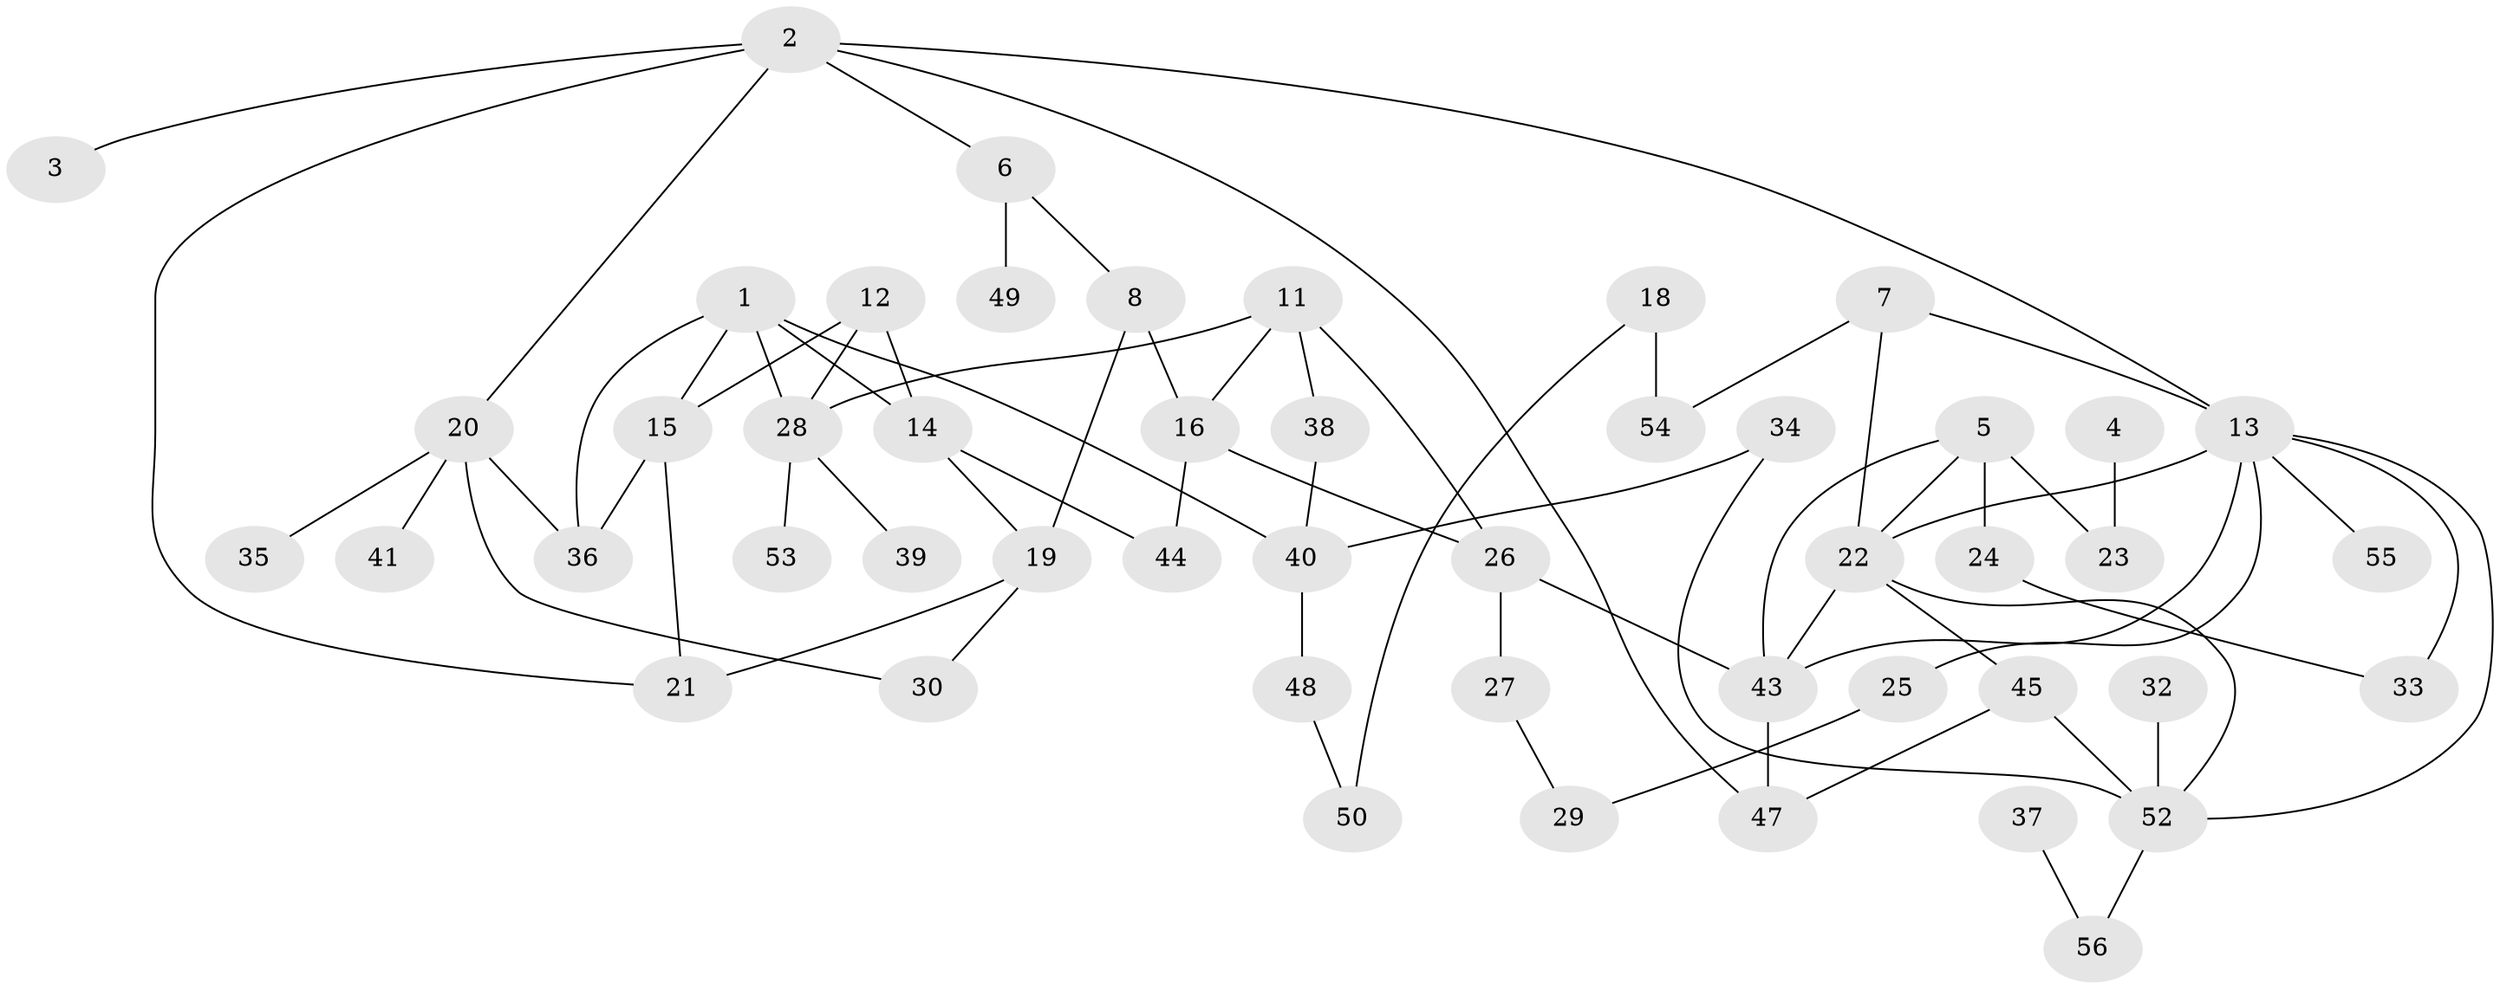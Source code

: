 // original degree distribution, {3: 0.27927927927927926, 2: 0.2972972972972973, 1: 0.21621621621621623, 4: 0.08108108108108109, 0: 0.05405405405405406, 6: 0.02702702702702703, 5: 0.04504504504504504}
// Generated by graph-tools (version 1.1) at 2025/33/03/09/25 02:33:54]
// undirected, 49 vertices, 71 edges
graph export_dot {
graph [start="1"]
  node [color=gray90,style=filled];
  1;
  2;
  3;
  4;
  5;
  6;
  7;
  8;
  11;
  12;
  13;
  14;
  15;
  16;
  18;
  19;
  20;
  21;
  22;
  23;
  24;
  25;
  26;
  27;
  28;
  29;
  30;
  32;
  33;
  34;
  35;
  36;
  37;
  38;
  39;
  40;
  41;
  43;
  44;
  45;
  47;
  48;
  49;
  50;
  52;
  53;
  54;
  55;
  56;
  1 -- 14 [weight=1.0];
  1 -- 15 [weight=2.0];
  1 -- 28 [weight=1.0];
  1 -- 36 [weight=1.0];
  1 -- 40 [weight=3.0];
  2 -- 3 [weight=1.0];
  2 -- 6 [weight=1.0];
  2 -- 13 [weight=1.0];
  2 -- 20 [weight=1.0];
  2 -- 21 [weight=1.0];
  2 -- 47 [weight=1.0];
  4 -- 23 [weight=2.0];
  5 -- 22 [weight=1.0];
  5 -- 23 [weight=1.0];
  5 -- 24 [weight=1.0];
  5 -- 43 [weight=1.0];
  6 -- 8 [weight=1.0];
  6 -- 49 [weight=1.0];
  7 -- 13 [weight=1.0];
  7 -- 22 [weight=1.0];
  7 -- 54 [weight=1.0];
  8 -- 16 [weight=1.0];
  8 -- 19 [weight=1.0];
  11 -- 16 [weight=1.0];
  11 -- 26 [weight=1.0];
  11 -- 28 [weight=1.0];
  11 -- 38 [weight=1.0];
  12 -- 14 [weight=1.0];
  12 -- 15 [weight=1.0];
  12 -- 28 [weight=1.0];
  13 -- 22 [weight=2.0];
  13 -- 25 [weight=1.0];
  13 -- 33 [weight=1.0];
  13 -- 43 [weight=1.0];
  13 -- 52 [weight=1.0];
  13 -- 55 [weight=1.0];
  14 -- 19 [weight=1.0];
  14 -- 44 [weight=2.0];
  15 -- 21 [weight=1.0];
  15 -- 36 [weight=2.0];
  16 -- 26 [weight=1.0];
  16 -- 44 [weight=1.0];
  18 -- 50 [weight=1.0];
  18 -- 54 [weight=1.0];
  19 -- 21 [weight=1.0];
  19 -- 30 [weight=1.0];
  20 -- 30 [weight=1.0];
  20 -- 35 [weight=1.0];
  20 -- 36 [weight=1.0];
  20 -- 41 [weight=1.0];
  22 -- 43 [weight=1.0];
  22 -- 45 [weight=1.0];
  22 -- 52 [weight=1.0];
  24 -- 33 [weight=1.0];
  25 -- 29 [weight=1.0];
  26 -- 27 [weight=1.0];
  26 -- 43 [weight=1.0];
  27 -- 29 [weight=1.0];
  28 -- 39 [weight=1.0];
  28 -- 53 [weight=1.0];
  32 -- 52 [weight=1.0];
  34 -- 40 [weight=1.0];
  34 -- 52 [weight=1.0];
  37 -- 56 [weight=1.0];
  38 -- 40 [weight=1.0];
  40 -- 48 [weight=1.0];
  43 -- 47 [weight=1.0];
  45 -- 47 [weight=1.0];
  45 -- 52 [weight=1.0];
  48 -- 50 [weight=1.0];
  52 -- 56 [weight=1.0];
}
